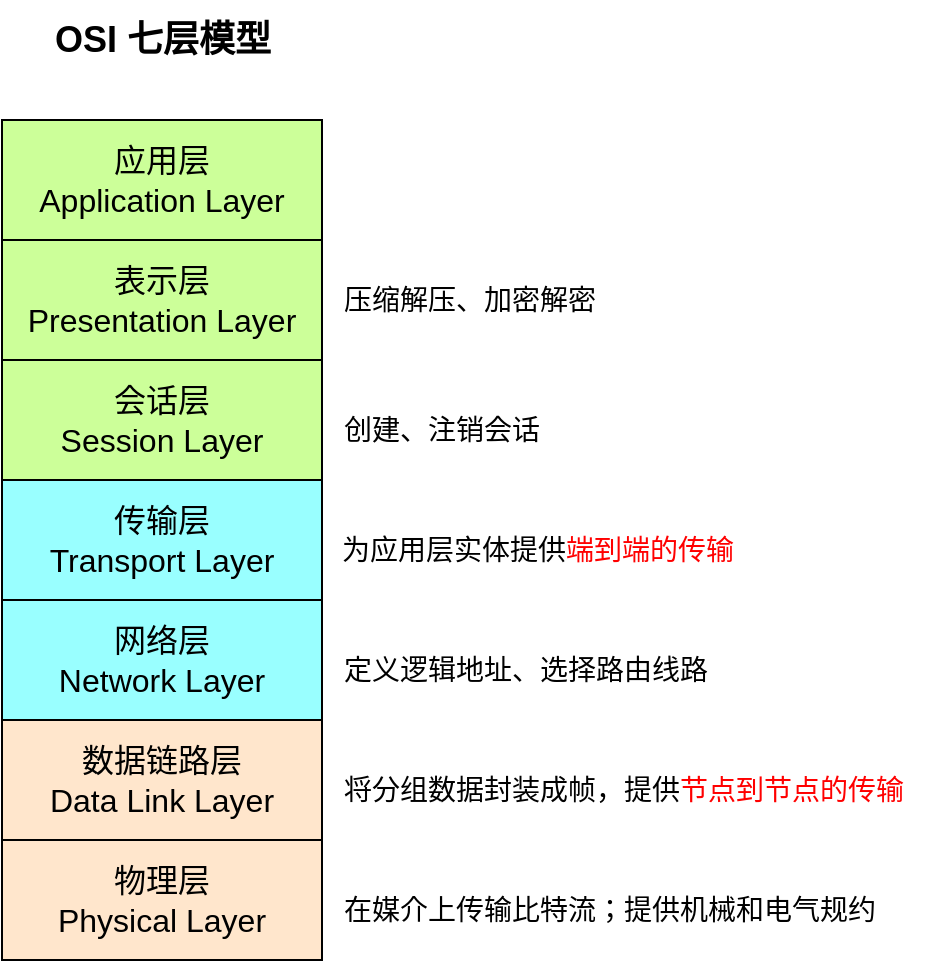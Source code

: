 <mxfile>
    <diagram id="KnxmgnudgqGiJWSHdmvA" name="Page-1">
        <mxGraphModel dx="1012" dy="781" grid="1" gridSize="10" guides="1" tooltips="1" connect="1" arrows="1" fold="1" page="1" pageScale="1" pageWidth="1200" pageHeight="1920" math="0" shadow="0">
            <root>
                <mxCell id="0"/>
                <mxCell id="1" parent="0"/>
                <mxCell id="2" value="应用层&lt;div&gt;Application Layer&lt;/div&gt;" style="rounded=0;whiteSpace=wrap;html=1;fontSize=16;fillColor=#CCFF99;" parent="1" vertex="1">
                    <mxGeometry x="201" y="200" width="160" height="60" as="geometry"/>
                </mxCell>
                <mxCell id="3" value="表示层&lt;div&gt;Presentation Layer&lt;/div&gt;" style="rounded=0;whiteSpace=wrap;html=1;fontSize=16;fillColor=#CCFF99;" parent="1" vertex="1">
                    <mxGeometry x="201" y="260" width="160" height="60" as="geometry"/>
                </mxCell>
                <mxCell id="4" value="会话层&lt;div&gt;Session Layer&lt;/div&gt;" style="rounded=0;whiteSpace=wrap;html=1;fontSize=16;fillColor=#CCFF99;" parent="1" vertex="1">
                    <mxGeometry x="201" y="320" width="160" height="60" as="geometry"/>
                </mxCell>
                <mxCell id="5" value="传输层&lt;div&gt;Transport Layer&lt;/div&gt;" style="rounded=0;whiteSpace=wrap;html=1;fontSize=16;fillColor=#99FFFF;" parent="1" vertex="1">
                    <mxGeometry x="201" y="380" width="160" height="60" as="geometry"/>
                </mxCell>
                <mxCell id="6" value="网络层&lt;div&gt;Network Layer&lt;/div&gt;" style="rounded=0;whiteSpace=wrap;html=1;fontSize=16;fillColor=#99FFFF;" parent="1" vertex="1">
                    <mxGeometry x="201" y="440" width="160" height="60" as="geometry"/>
                </mxCell>
                <mxCell id="7" value="数据链路层&lt;div&gt;Data Link Layer&lt;/div&gt;" style="rounded=0;whiteSpace=wrap;html=1;fontSize=16;fillColor=#FFE6CC;" parent="1" vertex="1">
                    <mxGeometry x="201" y="500" width="160" height="60" as="geometry"/>
                </mxCell>
                <mxCell id="8" value="物理层&lt;div&gt;Physical Layer&lt;/div&gt;" style="rounded=0;whiteSpace=wrap;html=1;fontSize=16;fillColor=#FFE6CC;" parent="1" vertex="1">
                    <mxGeometry x="201" y="560" width="160" height="60" as="geometry"/>
                </mxCell>
                <mxCell id="34" value="压缩解压、加密解密" style="text;html=1;align=left;verticalAlign=middle;resizable=0;points=[];autosize=1;strokeColor=none;fillColor=none;fontSize=14;" parent="1" vertex="1">
                    <mxGeometry x="370" y="275" width="150" height="30" as="geometry"/>
                </mxCell>
                <mxCell id="35" value="创建、注销会话" style="text;html=1;align=left;verticalAlign=middle;resizable=0;points=[];autosize=1;strokeColor=none;fillColor=none;fontSize=14;" parent="1" vertex="1">
                    <mxGeometry x="370" y="340" width="120" height="30" as="geometry"/>
                </mxCell>
                <mxCell id="36" value="为应用层实体提供&lt;font style=&quot;color: rgb(255, 0, 0);&quot;&gt;端到端的传输&lt;/font&gt;" style="text;html=1;align=left;verticalAlign=middle;resizable=0;points=[];autosize=1;strokeColor=none;fillColor=none;fontSize=14;" parent="1" vertex="1">
                    <mxGeometry x="369" y="400" width="220" height="30" as="geometry"/>
                </mxCell>
                <mxCell id="37" value="定义逻辑地址、选择路由线路" style="text;html=1;align=left;verticalAlign=middle;resizable=0;points=[];autosize=1;strokeColor=none;fillColor=none;fontSize=14;" parent="1" vertex="1">
                    <mxGeometry x="370" y="460" width="210" height="30" as="geometry"/>
                </mxCell>
                <mxCell id="38" value="将分组数据封装成帧，提供&lt;font style=&quot;color: rgb(255, 0, 0);&quot;&gt;节点到节点的传输&lt;/font&gt;" style="text;html=1;align=left;verticalAlign=middle;resizable=0;points=[];autosize=1;strokeColor=none;fillColor=none;fontSize=14;" parent="1" vertex="1">
                    <mxGeometry x="370" y="520" width="300" height="30" as="geometry"/>
                </mxCell>
                <mxCell id="39" value="&lt;font style=&quot;font-size: 18px;&quot;&gt;&lt;b style=&quot;&quot;&gt;OSI 七层模型&lt;/b&gt;&lt;/font&gt;" style="text;html=1;align=center;verticalAlign=middle;resizable=0;points=[];autosize=1;strokeColor=none;fillColor=none;" parent="1" vertex="1">
                    <mxGeometry x="216" y="140" width="130" height="40" as="geometry"/>
                </mxCell>
                <mxCell id="40" value="在媒介上传输比特流；提供机械和电气规约" style="text;html=1;align=left;verticalAlign=middle;resizable=0;points=[];autosize=1;strokeColor=none;fillColor=none;fontSize=14;" parent="1" vertex="1">
                    <mxGeometry x="370" y="580" width="290" height="30" as="geometry"/>
                </mxCell>
            </root>
        </mxGraphModel>
    </diagram>
</mxfile>